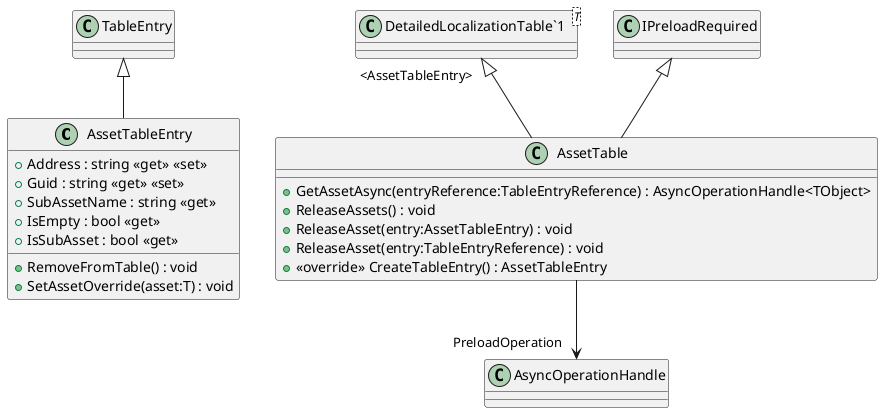 @startuml
class AssetTableEntry {
    + Address : string <<get>> <<set>>
    + Guid : string <<get>> <<set>>
    + SubAssetName : string <<get>>
    + IsEmpty : bool <<get>>
    + IsSubAsset : bool <<get>>
    + RemoveFromTable() : void
    + SetAssetOverride(asset:T) : void
}
class AssetTable {
    + GetAssetAsync(entryReference:TableEntryReference) : AsyncOperationHandle<TObject>
    + ReleaseAssets() : void
    + ReleaseAsset(entry:AssetTableEntry) : void
    + ReleaseAsset(entry:TableEntryReference) : void
    + <<override>> CreateTableEntry() : AssetTableEntry
}
class "DetailedLocalizationTable`1"<T> {
}
TableEntry <|-- AssetTableEntry
"DetailedLocalizationTable`1" "<AssetTableEntry>" <|-- AssetTable
IPreloadRequired <|-- AssetTable
AssetTable --> "PreloadOperation" AsyncOperationHandle
@enduml
